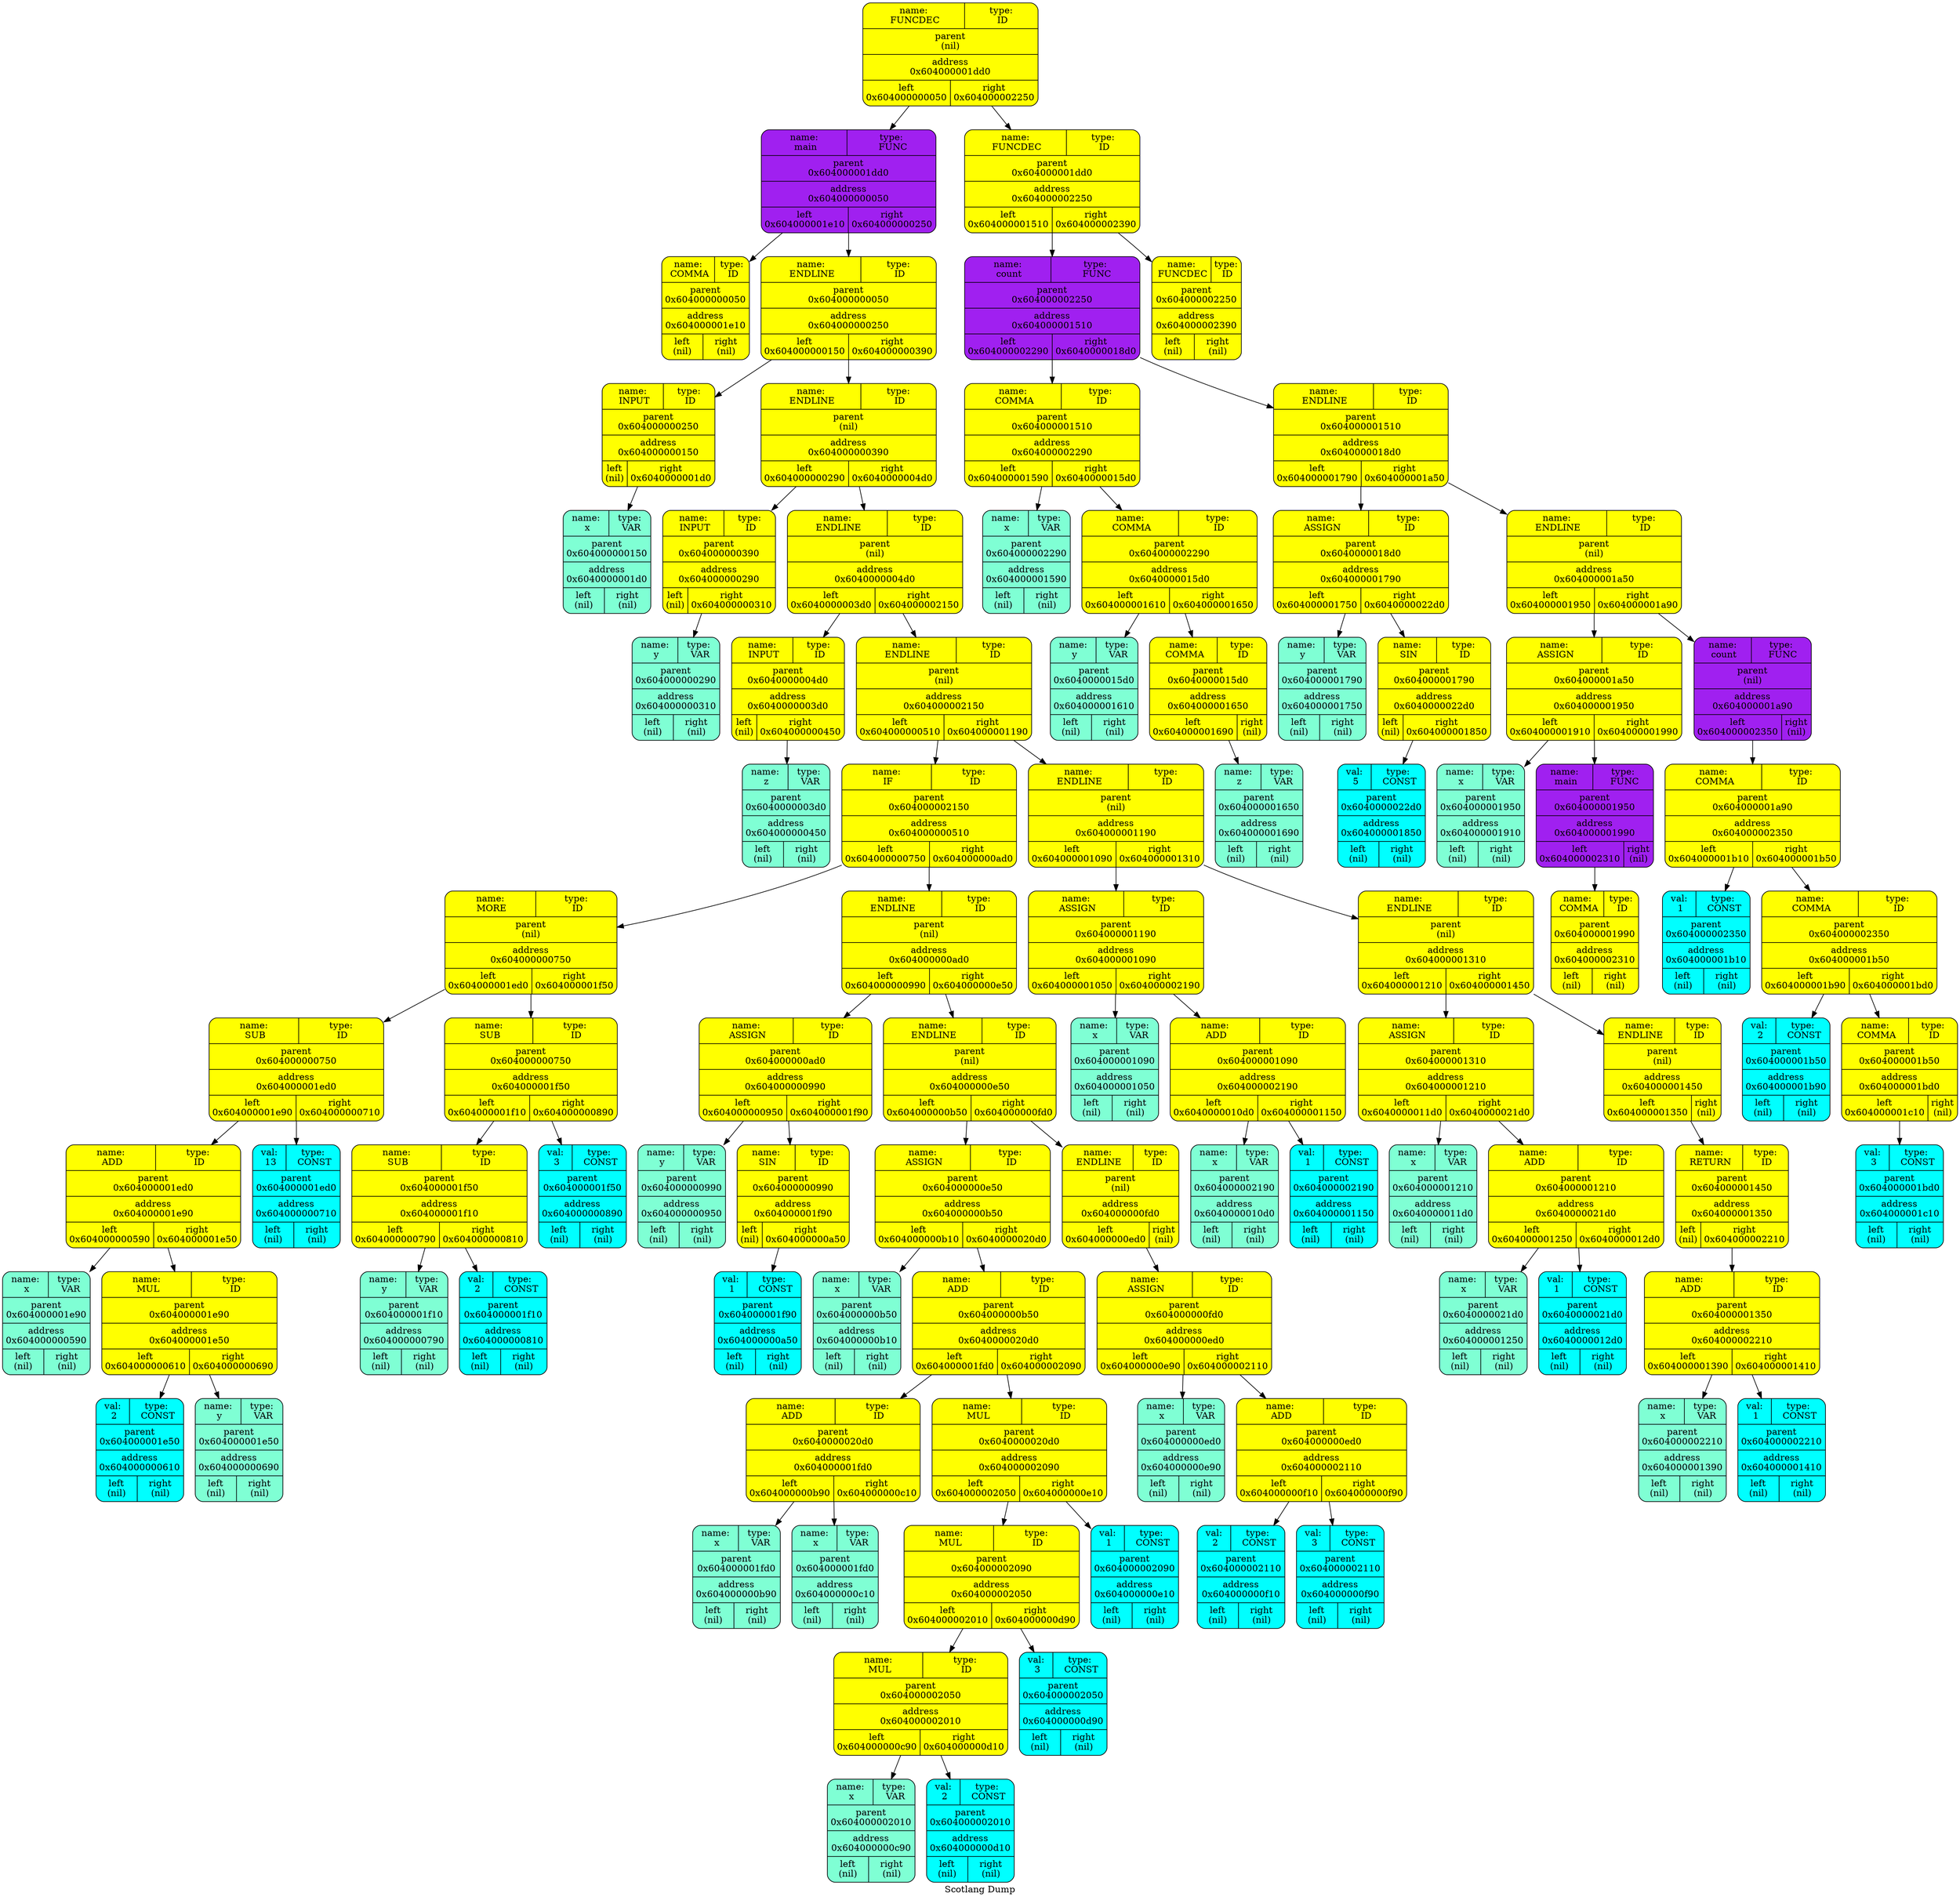   digraph tree  {
  node[   shape     = "Mrecord",  style     = "filled",  fillcolor = "white",  fontcolor = "#000000",  margin    = "0.075"];
  rankdir   = "TB";

  label     = "Scotlang Dump";
"node0" [shape = "Mrecord", label = "{{<left>name:\n FUNCDEC | <right>type:\n ID} | parent\n(nil) | <f0> address\n0x604000001dd0| {<left>left\n0x604000000050 | <right>right\n0x604000002250\n}}", fillcolor = "yellow"]
"node1" [shape = "Mrecord", label = "{{<left>name:\n main | <right>type:\n FUNC} | parent\n0x604000001dd0 | <f0> address\n0x604000000050| {<left>left\n0x604000001e10 | <right>right\n0x604000000250\n}}", fillcolor = "purple"]
"node2" [shape = "Mrecord", label = "{{<left>name:\n COMMA | <right>type:\n ID} | parent\n0x604000000050 | <f0> address\n0x604000001e10| {<left>left\n(nil) | <right>right\n(nil)\n}}", fillcolor = "yellow"]
"node1" -> "node2"
"node3" [shape = "Mrecord", label = "{{<left>name:\n ENDLINE | <right>type:\n ID} | parent\n0x604000000050 | <f0> address\n0x604000000250| {<left>left\n0x604000000150 | <right>right\n0x604000000390\n}}", fillcolor = "yellow"]
"node4" [shape = "Mrecord", label = "{{<left>name:\n INPUT | <right>type:\n ID} | parent\n0x604000000250 | <f0> address\n0x604000000150| {<left>left\n(nil) | <right>right\n0x6040000001d0\n}}", fillcolor = "yellow"]
"node5" [shape = "Mrecord", label = "{{<left>name:\n x | <right>type:\n VAR} | parent\n0x604000000150 | <f0> address\n0x6040000001d0| {<left>left\n(nil) | <right>right\n(nil)\n}}", fillcolor = "aquamarine"]
"node4" -> "node5"
"node3" -> "node4"
"node6" [shape = "Mrecord", label = "{{<left>name:\n ENDLINE | <right>type:\n ID} | parent\n(nil) | <f0> address\n0x604000000390| {<left>left\n0x604000000290 | <right>right\n0x6040000004d0\n}}", fillcolor = "yellow"]
"node7" [shape = "Mrecord", label = "{{<left>name:\n INPUT | <right>type:\n ID} | parent\n0x604000000390 | <f0> address\n0x604000000290| {<left>left\n(nil) | <right>right\n0x604000000310\n}}", fillcolor = "yellow"]
"node8" [shape = "Mrecord", label = "{{<left>name:\n y | <right>type:\n VAR} | parent\n0x604000000290 | <f0> address\n0x604000000310| {<left>left\n(nil) | <right>right\n(nil)\n}}", fillcolor = "aquamarine"]
"node7" -> "node8"
"node6" -> "node7"
"node9" [shape = "Mrecord", label = "{{<left>name:\n ENDLINE | <right>type:\n ID} | parent\n(nil) | <f0> address\n0x6040000004d0| {<left>left\n0x6040000003d0 | <right>right\n0x604000002150\n}}", fillcolor = "yellow"]
"node10" [shape = "Mrecord", label = "{{<left>name:\n INPUT | <right>type:\n ID} | parent\n0x6040000004d0 | <f0> address\n0x6040000003d0| {<left>left\n(nil) | <right>right\n0x604000000450\n}}", fillcolor = "yellow"]
"node11" [shape = "Mrecord", label = "{{<left>name:\n z | <right>type:\n VAR} | parent\n0x6040000003d0 | <f0> address\n0x604000000450| {<left>left\n(nil) | <right>right\n(nil)\n}}", fillcolor = "aquamarine"]
"node10" -> "node11"
"node9" -> "node10"
"node12" [shape = "Mrecord", label = "{{<left>name:\n ENDLINE | <right>type:\n ID} | parent\n(nil) | <f0> address\n0x604000002150| {<left>left\n0x604000000510 | <right>right\n0x604000001190\n}}", fillcolor = "yellow"]
"node13" [shape = "Mrecord", label = "{{<left>name:\n IF | <right>type:\n ID} | parent\n0x604000002150 | <f0> address\n0x604000000510| {<left>left\n0x604000000750 | <right>right\n0x604000000ad0\n}}", fillcolor = "yellow"]
"node14" [shape = "Mrecord", label = "{{<left>name:\n MORE | <right>type:\n ID} | parent\n(nil) | <f0> address\n0x604000000750| {<left>left\n0x604000001ed0 | <right>right\n0x604000001f50\n}}", fillcolor = "yellow"]
"node15" [shape = "Mrecord", label = "{{<left>name:\n SUB | <right>type:\n ID} | parent\n0x604000000750 | <f0> address\n0x604000001ed0| {<left>left\n0x604000001e90 | <right>right\n0x604000000710\n}}", fillcolor = "yellow"]
"node16" [shape = "Mrecord", label = "{{<left>name:\n ADD | <right>type:\n ID} | parent\n0x604000001ed0 | <f0> address\n0x604000001e90| {<left>left\n0x604000000590 | <right>right\n0x604000001e50\n}}", fillcolor = "yellow"]
"node17" [shape = "Mrecord", label = "{{<left>name:\n x | <right>type:\n VAR} | parent\n0x604000001e90 | <f0> address\n0x604000000590| {<left>left\n(nil) | <right>right\n(nil)\n}}", fillcolor = "aquamarine"]
"node16" -> "node17"
"node18" [shape = "Mrecord", label = "{{<left>name:\n MUL | <right>type:\n ID} | parent\n0x604000001e90 | <f0> address\n0x604000001e50| {<left>left\n0x604000000610 | <right>right\n0x604000000690\n}}", fillcolor = "yellow"]
"node19" [shape = "Mrecord", label = "{{<left>val:\n 2 | <right>type:\n CONST} | parent\n0x604000001e50 | <f0> address\n0x604000000610| {<left>left\n(nil) | <right>right\n(nil)\n}}", fillcolor = "aqua"]
"node18" -> "node19"
"node20" [shape = "Mrecord", label = "{{<left>name:\n y | <right>type:\n VAR} | parent\n0x604000001e50 | <f0> address\n0x604000000690| {<left>left\n(nil) | <right>right\n(nil)\n}}", fillcolor = "aquamarine"]
"node18" -> "node20"
"node16" -> "node18"
"node15" -> "node16"
"node21" [shape = "Mrecord", label = "{{<left>val:\n 13 | <right>type:\n CONST} | parent\n0x604000001ed0 | <f0> address\n0x604000000710| {<left>left\n(nil) | <right>right\n(nil)\n}}", fillcolor = "aqua"]
"node15" -> "node21"
"node14" -> "node15"
"node22" [shape = "Mrecord", label = "{{<left>name:\n SUB | <right>type:\n ID} | parent\n0x604000000750 | <f0> address\n0x604000001f50| {<left>left\n0x604000001f10 | <right>right\n0x604000000890\n}}", fillcolor = "yellow"]
"node23" [shape = "Mrecord", label = "{{<left>name:\n SUB | <right>type:\n ID} | parent\n0x604000001f50 | <f0> address\n0x604000001f10| {<left>left\n0x604000000790 | <right>right\n0x604000000810\n}}", fillcolor = "yellow"]
"node24" [shape = "Mrecord", label = "{{<left>name:\n y | <right>type:\n VAR} | parent\n0x604000001f10 | <f0> address\n0x604000000790| {<left>left\n(nil) | <right>right\n(nil)\n}}", fillcolor = "aquamarine"]
"node23" -> "node24"
"node25" [shape = "Mrecord", label = "{{<left>val:\n 2 | <right>type:\n CONST} | parent\n0x604000001f10 | <f0> address\n0x604000000810| {<left>left\n(nil) | <right>right\n(nil)\n}}", fillcolor = "aqua"]
"node23" -> "node25"
"node22" -> "node23"
"node26" [shape = "Mrecord", label = "{{<left>val:\n 3 | <right>type:\n CONST} | parent\n0x604000001f50 | <f0> address\n0x604000000890| {<left>left\n(nil) | <right>right\n(nil)\n}}", fillcolor = "aqua"]
"node22" -> "node26"
"node14" -> "node22"
"node13" -> "node14"
"node27" [shape = "Mrecord", label = "{{<left>name:\n ENDLINE | <right>type:\n ID} | parent\n(nil) | <f0> address\n0x604000000ad0| {<left>left\n0x604000000990 | <right>right\n0x604000000e50\n}}", fillcolor = "yellow"]
"node28" [shape = "Mrecord", label = "{{<left>name:\n ASSIGN | <right>type:\n ID} | parent\n0x604000000ad0 | <f0> address\n0x604000000990| {<left>left\n0x604000000950 | <right>right\n0x604000001f90\n}}", fillcolor = "yellow"]
"node29" [shape = "Mrecord", label = "{{<left>name:\n y | <right>type:\n VAR} | parent\n0x604000000990 | <f0> address\n0x604000000950| {<left>left\n(nil) | <right>right\n(nil)\n}}", fillcolor = "aquamarine"]
"node28" -> "node29"
"node30" [shape = "Mrecord", label = "{{<left>name:\n SIN | <right>type:\n ID} | parent\n0x604000000990 | <f0> address\n0x604000001f90| {<left>left\n(nil) | <right>right\n0x604000000a50\n}}", fillcolor = "yellow"]
"node31" [shape = "Mrecord", label = "{{<left>val:\n 1 | <right>type:\n CONST} | parent\n0x604000001f90 | <f0> address\n0x604000000a50| {<left>left\n(nil) | <right>right\n(nil)\n}}", fillcolor = "aqua"]
"node30" -> "node31"
"node28" -> "node30"
"node27" -> "node28"
"node32" [shape = "Mrecord", label = "{{<left>name:\n ENDLINE | <right>type:\n ID} | parent\n(nil) | <f0> address\n0x604000000e50| {<left>left\n0x604000000b50 | <right>right\n0x604000000fd0\n}}", fillcolor = "yellow"]
"node33" [shape = "Mrecord", label = "{{<left>name:\n ASSIGN | <right>type:\n ID} | parent\n0x604000000e50 | <f0> address\n0x604000000b50| {<left>left\n0x604000000b10 | <right>right\n0x6040000020d0\n}}", fillcolor = "yellow"]
"node34" [shape = "Mrecord", label = "{{<left>name:\n x | <right>type:\n VAR} | parent\n0x604000000b50 | <f0> address\n0x604000000b10| {<left>left\n(nil) | <right>right\n(nil)\n}}", fillcolor = "aquamarine"]
"node33" -> "node34"
"node35" [shape = "Mrecord", label = "{{<left>name:\n ADD | <right>type:\n ID} | parent\n0x604000000b50 | <f0> address\n0x6040000020d0| {<left>left\n0x604000001fd0 | <right>right\n0x604000002090\n}}", fillcolor = "yellow"]
"node36" [shape = "Mrecord", label = "{{<left>name:\n ADD | <right>type:\n ID} | parent\n0x6040000020d0 | <f0> address\n0x604000001fd0| {<left>left\n0x604000000b90 | <right>right\n0x604000000c10\n}}", fillcolor = "yellow"]
"node37" [shape = "Mrecord", label = "{{<left>name:\n x | <right>type:\n VAR} | parent\n0x604000001fd0 | <f0> address\n0x604000000b90| {<left>left\n(nil) | <right>right\n(nil)\n}}", fillcolor = "aquamarine"]
"node36" -> "node37"
"node38" [shape = "Mrecord", label = "{{<left>name:\n x | <right>type:\n VAR} | parent\n0x604000001fd0 | <f0> address\n0x604000000c10| {<left>left\n(nil) | <right>right\n(nil)\n}}", fillcolor = "aquamarine"]
"node36" -> "node38"
"node35" -> "node36"
"node39" [shape = "Mrecord", label = "{{<left>name:\n MUL | <right>type:\n ID} | parent\n0x6040000020d0 | <f0> address\n0x604000002090| {<left>left\n0x604000002050 | <right>right\n0x604000000e10\n}}", fillcolor = "yellow"]
"node40" [shape = "Mrecord", label = "{{<left>name:\n MUL | <right>type:\n ID} | parent\n0x604000002090 | <f0> address\n0x604000002050| {<left>left\n0x604000002010 | <right>right\n0x604000000d90\n}}", fillcolor = "yellow"]
"node41" [shape = "Mrecord", label = "{{<left>name:\n MUL | <right>type:\n ID} | parent\n0x604000002050 | <f0> address\n0x604000002010| {<left>left\n0x604000000c90 | <right>right\n0x604000000d10\n}}", fillcolor = "yellow"]
"node42" [shape = "Mrecord", label = "{{<left>name:\n x | <right>type:\n VAR} | parent\n0x604000002010 | <f0> address\n0x604000000c90| {<left>left\n(nil) | <right>right\n(nil)\n}}", fillcolor = "aquamarine"]
"node41" -> "node42"
"node43" [shape = "Mrecord", label = "{{<left>val:\n 2 | <right>type:\n CONST} | parent\n0x604000002010 | <f0> address\n0x604000000d10| {<left>left\n(nil) | <right>right\n(nil)\n}}", fillcolor = "aqua"]
"node41" -> "node43"
"node40" -> "node41"
"node44" [shape = "Mrecord", label = "{{<left>val:\n 3 | <right>type:\n CONST} | parent\n0x604000002050 | <f0> address\n0x604000000d90| {<left>left\n(nil) | <right>right\n(nil)\n}}", fillcolor = "aqua"]
"node40" -> "node44"
"node39" -> "node40"
"node45" [shape = "Mrecord", label = "{{<left>val:\n 1 | <right>type:\n CONST} | parent\n0x604000002090 | <f0> address\n0x604000000e10| {<left>left\n(nil) | <right>right\n(nil)\n}}", fillcolor = "aqua"]
"node39" -> "node45"
"node35" -> "node39"
"node33" -> "node35"
"node32" -> "node33"
"node46" [shape = "Mrecord", label = "{{<left>name:\n ENDLINE | <right>type:\n ID} | parent\n(nil) | <f0> address\n0x604000000fd0| {<left>left\n0x604000000ed0 | <right>right\n(nil)\n}}", fillcolor = "yellow"]
"node47" [shape = "Mrecord", label = "{{<left>name:\n ASSIGN | <right>type:\n ID} | parent\n0x604000000fd0 | <f0> address\n0x604000000ed0| {<left>left\n0x604000000e90 | <right>right\n0x604000002110\n}}", fillcolor = "yellow"]
"node48" [shape = "Mrecord", label = "{{<left>name:\n x | <right>type:\n VAR} | parent\n0x604000000ed0 | <f0> address\n0x604000000e90| {<left>left\n(nil) | <right>right\n(nil)\n}}", fillcolor = "aquamarine"]
"node47" -> "node48"
"node49" [shape = "Mrecord", label = "{{<left>name:\n ADD | <right>type:\n ID} | parent\n0x604000000ed0 | <f0> address\n0x604000002110| {<left>left\n0x604000000f10 | <right>right\n0x604000000f90\n}}", fillcolor = "yellow"]
"node50" [shape = "Mrecord", label = "{{<left>val:\n 2 | <right>type:\n CONST} | parent\n0x604000002110 | <f0> address\n0x604000000f10| {<left>left\n(nil) | <right>right\n(nil)\n}}", fillcolor = "aqua"]
"node49" -> "node50"
"node51" [shape = "Mrecord", label = "{{<left>val:\n 3 | <right>type:\n CONST} | parent\n0x604000002110 | <f0> address\n0x604000000f90| {<left>left\n(nil) | <right>right\n(nil)\n}}", fillcolor = "aqua"]
"node49" -> "node51"
"node47" -> "node49"
"node46" -> "node47"
"node32" -> "node46"
"node27" -> "node32"
"node13" -> "node27"
"node12" -> "node13"
"node52" [shape = "Mrecord", label = "{{<left>name:\n ENDLINE | <right>type:\n ID} | parent\n(nil) | <f0> address\n0x604000001190| {<left>left\n0x604000001090 | <right>right\n0x604000001310\n}}", fillcolor = "yellow"]
"node53" [shape = "Mrecord", label = "{{<left>name:\n ASSIGN | <right>type:\n ID} | parent\n0x604000001190 | <f0> address\n0x604000001090| {<left>left\n0x604000001050 | <right>right\n0x604000002190\n}}", fillcolor = "yellow"]
"node54" [shape = "Mrecord", label = "{{<left>name:\n x | <right>type:\n VAR} | parent\n0x604000001090 | <f0> address\n0x604000001050| {<left>left\n(nil) | <right>right\n(nil)\n}}", fillcolor = "aquamarine"]
"node53" -> "node54"
"node55" [shape = "Mrecord", label = "{{<left>name:\n ADD | <right>type:\n ID} | parent\n0x604000001090 | <f0> address\n0x604000002190| {<left>left\n0x6040000010d0 | <right>right\n0x604000001150\n}}", fillcolor = "yellow"]
"node56" [shape = "Mrecord", label = "{{<left>name:\n x | <right>type:\n VAR} | parent\n0x604000002190 | <f0> address\n0x6040000010d0| {<left>left\n(nil) | <right>right\n(nil)\n}}", fillcolor = "aquamarine"]
"node55" -> "node56"
"node57" [shape = "Mrecord", label = "{{<left>val:\n 1 | <right>type:\n CONST} | parent\n0x604000002190 | <f0> address\n0x604000001150| {<left>left\n(nil) | <right>right\n(nil)\n}}", fillcolor = "aqua"]
"node55" -> "node57"
"node53" -> "node55"
"node52" -> "node53"
"node58" [shape = "Mrecord", label = "{{<left>name:\n ENDLINE | <right>type:\n ID} | parent\n(nil) | <f0> address\n0x604000001310| {<left>left\n0x604000001210 | <right>right\n0x604000001450\n}}", fillcolor = "yellow"]
"node59" [shape = "Mrecord", label = "{{<left>name:\n ASSIGN | <right>type:\n ID} | parent\n0x604000001310 | <f0> address\n0x604000001210| {<left>left\n0x6040000011d0 | <right>right\n0x6040000021d0\n}}", fillcolor = "yellow"]
"node60" [shape = "Mrecord", label = "{{<left>name:\n x | <right>type:\n VAR} | parent\n0x604000001210 | <f0> address\n0x6040000011d0| {<left>left\n(nil) | <right>right\n(nil)\n}}", fillcolor = "aquamarine"]
"node59" -> "node60"
"node61" [shape = "Mrecord", label = "{{<left>name:\n ADD | <right>type:\n ID} | parent\n0x604000001210 | <f0> address\n0x6040000021d0| {<left>left\n0x604000001250 | <right>right\n0x6040000012d0\n}}", fillcolor = "yellow"]
"node62" [shape = "Mrecord", label = "{{<left>name:\n x | <right>type:\n VAR} | parent\n0x6040000021d0 | <f0> address\n0x604000001250| {<left>left\n(nil) | <right>right\n(nil)\n}}", fillcolor = "aquamarine"]
"node61" -> "node62"
"node63" [shape = "Mrecord", label = "{{<left>val:\n 1 | <right>type:\n CONST} | parent\n0x6040000021d0 | <f0> address\n0x6040000012d0| {<left>left\n(nil) | <right>right\n(nil)\n}}", fillcolor = "aqua"]
"node61" -> "node63"
"node59" -> "node61"
"node58" -> "node59"
"node64" [shape = "Mrecord", label = "{{<left>name:\n ENDLINE | <right>type:\n ID} | parent\n(nil) | <f0> address\n0x604000001450| {<left>left\n0x604000001350 | <right>right\n(nil)\n}}", fillcolor = "yellow"]
"node65" [shape = "Mrecord", label = "{{<left>name:\n RETURN | <right>type:\n ID} | parent\n0x604000001450 | <f0> address\n0x604000001350| {<left>left\n(nil) | <right>right\n0x604000002210\n}}", fillcolor = "yellow"]
"node66" [shape = "Mrecord", label = "{{<left>name:\n ADD | <right>type:\n ID} | parent\n0x604000001350 | <f0> address\n0x604000002210| {<left>left\n0x604000001390 | <right>right\n0x604000001410\n}}", fillcolor = "yellow"]
"node67" [shape = "Mrecord", label = "{{<left>name:\n x | <right>type:\n VAR} | parent\n0x604000002210 | <f0> address\n0x604000001390| {<left>left\n(nil) | <right>right\n(nil)\n}}", fillcolor = "aquamarine"]
"node66" -> "node67"
"node68" [shape = "Mrecord", label = "{{<left>val:\n 1 | <right>type:\n CONST} | parent\n0x604000002210 | <f0> address\n0x604000001410| {<left>left\n(nil) | <right>right\n(nil)\n}}", fillcolor = "aqua"]
"node66" -> "node68"
"node65" -> "node66"
"node64" -> "node65"
"node58" -> "node64"
"node52" -> "node58"
"node12" -> "node52"
"node9" -> "node12"
"node6" -> "node9"
"node3" -> "node6"
"node1" -> "node3"
"node0" -> "node1"
"node69" [shape = "Mrecord", label = "{{<left>name:\n FUNCDEC | <right>type:\n ID} | parent\n0x604000001dd0 | <f0> address\n0x604000002250| {<left>left\n0x604000001510 | <right>right\n0x604000002390\n}}", fillcolor = "yellow"]
"node70" [shape = "Mrecord", label = "{{<left>name:\n count | <right>type:\n FUNC} | parent\n0x604000002250 | <f0> address\n0x604000001510| {<left>left\n0x604000002290 | <right>right\n0x6040000018d0\n}}", fillcolor = "purple"]
"node71" [shape = "Mrecord", label = "{{<left>name:\n COMMA | <right>type:\n ID} | parent\n0x604000001510 | <f0> address\n0x604000002290| {<left>left\n0x604000001590 | <right>right\n0x6040000015d0\n}}", fillcolor = "yellow"]
"node72" [shape = "Mrecord", label = "{{<left>name:\n x | <right>type:\n VAR} | parent\n0x604000002290 | <f0> address\n0x604000001590| {<left>left\n(nil) | <right>right\n(nil)\n}}", fillcolor = "aquamarine"]
"node71" -> "node72"
"node73" [shape = "Mrecord", label = "{{<left>name:\n COMMA | <right>type:\n ID} | parent\n0x604000002290 | <f0> address\n0x6040000015d0| {<left>left\n0x604000001610 | <right>right\n0x604000001650\n}}", fillcolor = "yellow"]
"node74" [shape = "Mrecord", label = "{{<left>name:\n y | <right>type:\n VAR} | parent\n0x6040000015d0 | <f0> address\n0x604000001610| {<left>left\n(nil) | <right>right\n(nil)\n}}", fillcolor = "aquamarine"]
"node73" -> "node74"
"node75" [shape = "Mrecord", label = "{{<left>name:\n COMMA | <right>type:\n ID} | parent\n0x6040000015d0 | <f0> address\n0x604000001650| {<left>left\n0x604000001690 | <right>right\n(nil)\n}}", fillcolor = "yellow"]
"node76" [shape = "Mrecord", label = "{{<left>name:\n z | <right>type:\n VAR} | parent\n0x604000001650 | <f0> address\n0x604000001690| {<left>left\n(nil) | <right>right\n(nil)\n}}", fillcolor = "aquamarine"]
"node75" -> "node76"
"node73" -> "node75"
"node71" -> "node73"
"node70" -> "node71"
"node77" [shape = "Mrecord", label = "{{<left>name:\n ENDLINE | <right>type:\n ID} | parent\n0x604000001510 | <f0> address\n0x6040000018d0| {<left>left\n0x604000001790 | <right>right\n0x604000001a50\n}}", fillcolor = "yellow"]
"node78" [shape = "Mrecord", label = "{{<left>name:\n ASSIGN | <right>type:\n ID} | parent\n0x6040000018d0 | <f0> address\n0x604000001790| {<left>left\n0x604000001750 | <right>right\n0x6040000022d0\n}}", fillcolor = "yellow"]
"node79" [shape = "Mrecord", label = "{{<left>name:\n y | <right>type:\n VAR} | parent\n0x604000001790 | <f0> address\n0x604000001750| {<left>left\n(nil) | <right>right\n(nil)\n}}", fillcolor = "aquamarine"]
"node78" -> "node79"
"node80" [shape = "Mrecord", label = "{{<left>name:\n SIN | <right>type:\n ID} | parent\n0x604000001790 | <f0> address\n0x6040000022d0| {<left>left\n(nil) | <right>right\n0x604000001850\n}}", fillcolor = "yellow"]
"node81" [shape = "Mrecord", label = "{{<left>val:\n 5 | <right>type:\n CONST} | parent\n0x6040000022d0 | <f0> address\n0x604000001850| {<left>left\n(nil) | <right>right\n(nil)\n}}", fillcolor = "aqua"]
"node80" -> "node81"
"node78" -> "node80"
"node77" -> "node78"
"node82" [shape = "Mrecord", label = "{{<left>name:\n ENDLINE | <right>type:\n ID} | parent\n(nil) | <f0> address\n0x604000001a50| {<left>left\n0x604000001950 | <right>right\n0x604000001a90\n}}", fillcolor = "yellow"]
"node83" [shape = "Mrecord", label = "{{<left>name:\n ASSIGN | <right>type:\n ID} | parent\n0x604000001a50 | <f0> address\n0x604000001950| {<left>left\n0x604000001910 | <right>right\n0x604000001990\n}}", fillcolor = "yellow"]
"node84" [shape = "Mrecord", label = "{{<left>name:\n x | <right>type:\n VAR} | parent\n0x604000001950 | <f0> address\n0x604000001910| {<left>left\n(nil) | <right>right\n(nil)\n}}", fillcolor = "aquamarine"]
"node83" -> "node84"
"node85" [shape = "Mrecord", label = "{{<left>name:\n main | <right>type:\n FUNC} | parent\n0x604000001950 | <f0> address\n0x604000001990| {<left>left\n0x604000002310 | <right>right\n(nil)\n}}", fillcolor = "purple"]
"node86" [shape = "Mrecord", label = "{{<left>name:\n COMMA | <right>type:\n ID} | parent\n0x604000001990 | <f0> address\n0x604000002310| {<left>left\n(nil) | <right>right\n(nil)\n}}", fillcolor = "yellow"]
"node85" -> "node86"
"node83" -> "node85"
"node82" -> "node83"
"node87" [shape = "Mrecord", label = "{{<left>name:\n count | <right>type:\n FUNC} | parent\n(nil) | <f0> address\n0x604000001a90| {<left>left\n0x604000002350 | <right>right\n(nil)\n}}", fillcolor = "purple"]
"node88" [shape = "Mrecord", label = "{{<left>name:\n COMMA | <right>type:\n ID} | parent\n0x604000001a90 | <f0> address\n0x604000002350| {<left>left\n0x604000001b10 | <right>right\n0x604000001b50\n}}", fillcolor = "yellow"]
"node89" [shape = "Mrecord", label = "{{<left>val:\n 1 | <right>type:\n CONST} | parent\n0x604000002350 | <f0> address\n0x604000001b10| {<left>left\n(nil) | <right>right\n(nil)\n}}", fillcolor = "aqua"]
"node88" -> "node89"
"node90" [shape = "Mrecord", label = "{{<left>name:\n COMMA | <right>type:\n ID} | parent\n0x604000002350 | <f0> address\n0x604000001b50| {<left>left\n0x604000001b90 | <right>right\n0x604000001bd0\n}}", fillcolor = "yellow"]
"node91" [shape = "Mrecord", label = "{{<left>val:\n 2 | <right>type:\n CONST} | parent\n0x604000001b50 | <f0> address\n0x604000001b90| {<left>left\n(nil) | <right>right\n(nil)\n}}", fillcolor = "aqua"]
"node90" -> "node91"
"node92" [shape = "Mrecord", label = "{{<left>name:\n COMMA | <right>type:\n ID} | parent\n0x604000001b50 | <f0> address\n0x604000001bd0| {<left>left\n0x604000001c10 | <right>right\n(nil)\n}}", fillcolor = "yellow"]
"node93" [shape = "Mrecord", label = "{{<left>val:\n 3 | <right>type:\n CONST} | parent\n0x604000001bd0 | <f0> address\n0x604000001c10| {<left>left\n(nil) | <right>right\n(nil)\n}}", fillcolor = "aqua"]
"node92" -> "node93"
"node90" -> "node92"
"node88" -> "node90"
"node87" -> "node88"
"node82" -> "node87"
"node77" -> "node82"
"node70" -> "node77"
"node69" -> "node70"
"node94" [shape = "Mrecord", label = "{{<left>name:\n FUNCDEC | <right>type:\n ID} | parent\n0x604000002250 | <f0> address\n0x604000002390| {<left>left\n(nil) | <right>right\n(nil)\n}}", fillcolor = "yellow"]
"node69" -> "node94"
"node0" -> "node69"
  }